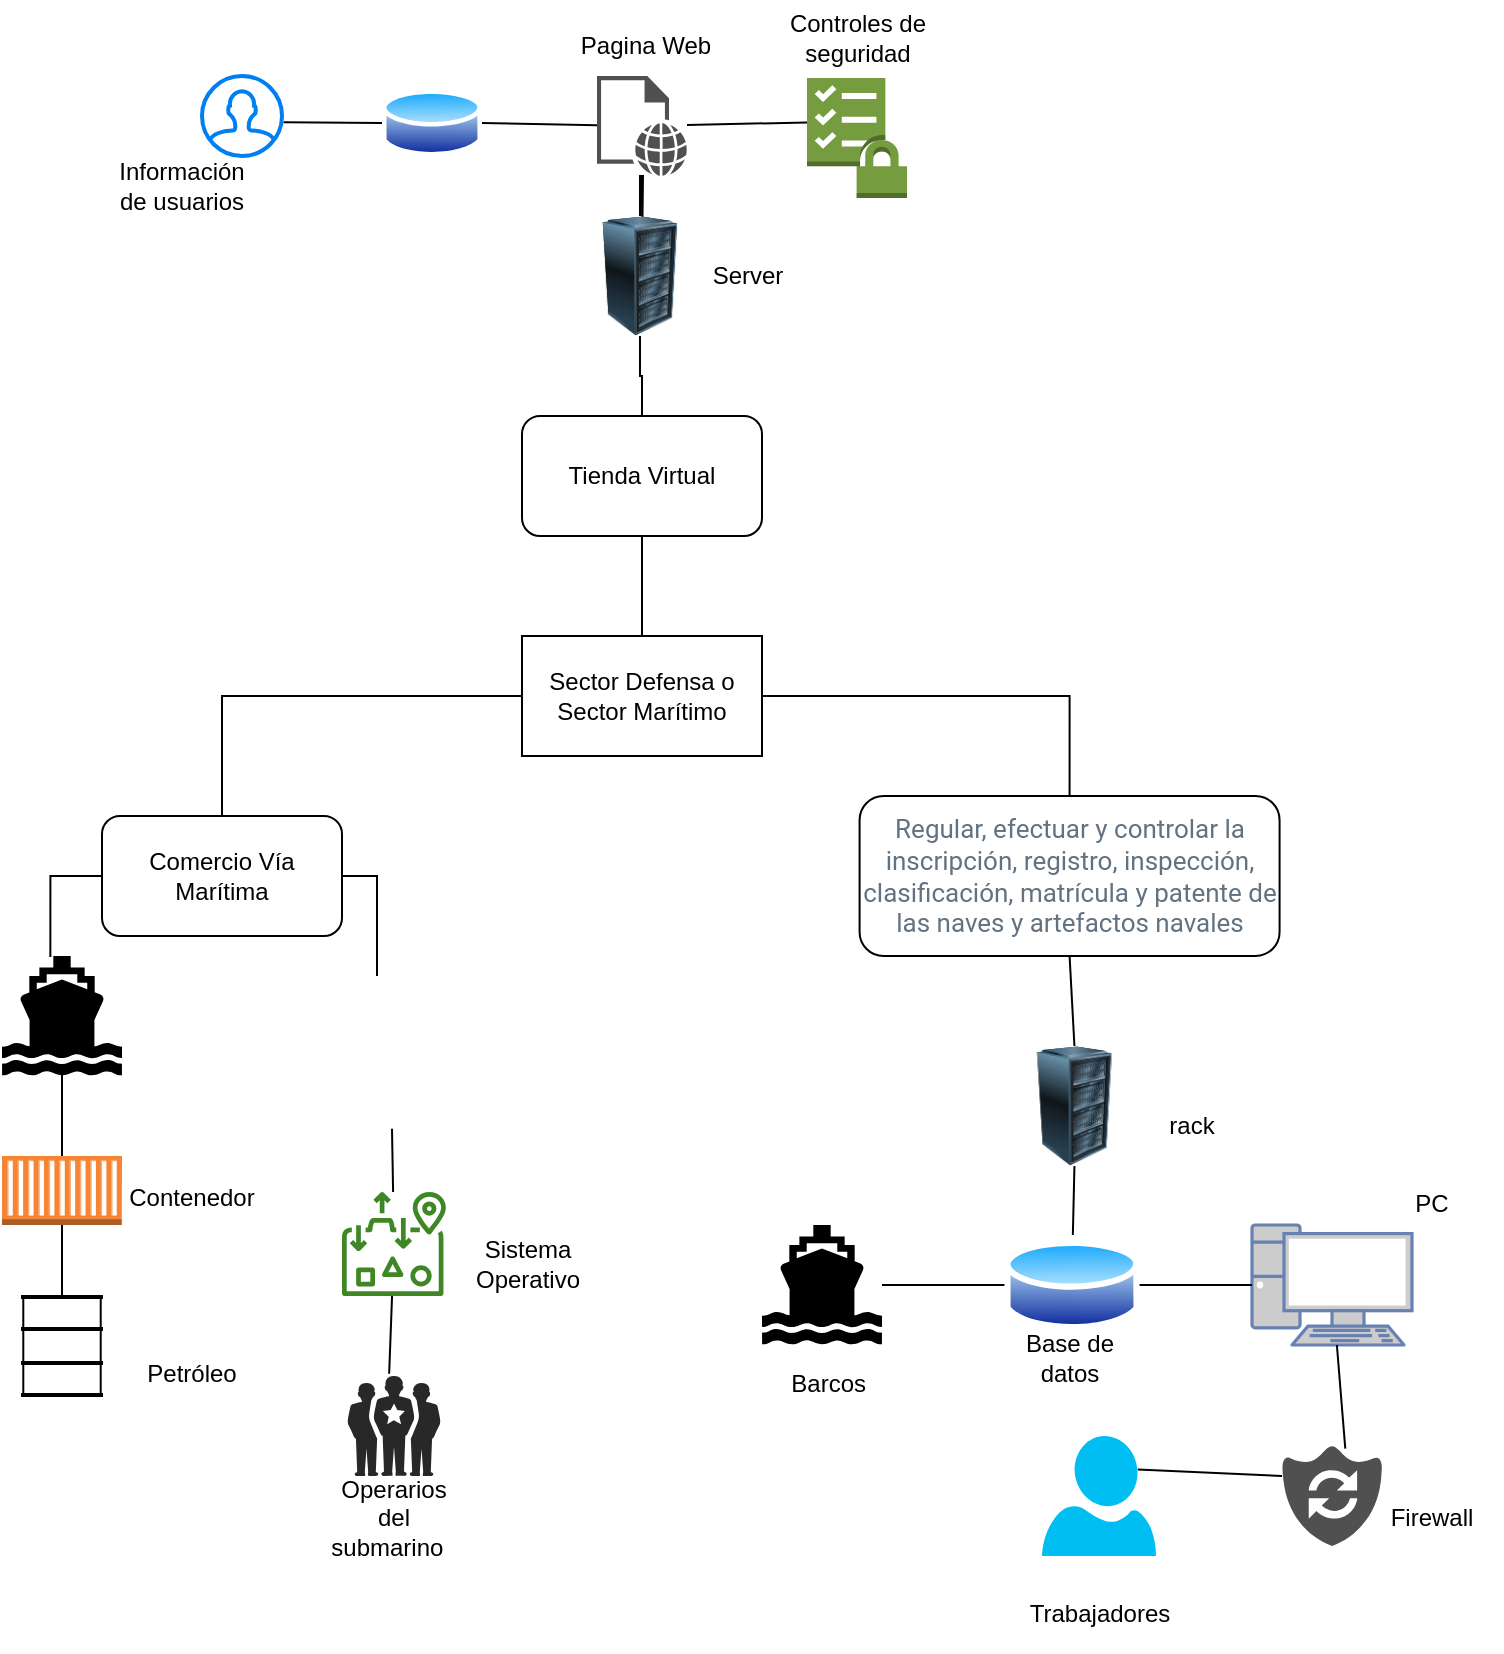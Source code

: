 <mxfile version="16.5.3" type="github">
  <diagram id="PGvmYQ8NYmotNaErMFmg" name="Página-1">
    <mxGraphModel dx="1385" dy="662" grid="1" gridSize="10" guides="1" tooltips="1" connect="1" arrows="1" fold="1" page="1" pageScale="1" pageWidth="827" pageHeight="1169" math="0" shadow="0">
      <root>
        <mxCell id="0" />
        <mxCell id="1" parent="0" />
        <mxCell id="6Dfd_NfQTtge2caoGxpt-2" value="Sector Defensa o Sector Marítimo" style="rounded=0;whiteSpace=wrap;html=1;" vertex="1" parent="1">
          <mxGeometry x="320" y="350" width="120" height="60" as="geometry" />
        </mxCell>
        <mxCell id="6Dfd_NfQTtge2caoGxpt-3" value="Comercio Vía Marítima" style="rounded=1;whiteSpace=wrap;html=1;" vertex="1" parent="1">
          <mxGeometry x="110" y="440" width="120" height="60" as="geometry" />
        </mxCell>
        <mxCell id="6Dfd_NfQTtge2caoGxpt-4" value="" style="shape=mxgraph.signs.transportation.ship_2;html=1;pointerEvents=1;fillColor=#000000;strokeColor=none;verticalLabelPosition=bottom;verticalAlign=top;align=center;" vertex="1" parent="1">
          <mxGeometry x="60" y="510" width="60" height="60" as="geometry" />
        </mxCell>
        <mxCell id="6Dfd_NfQTtge2caoGxpt-10" value="" style="outlineConnect=0;dashed=0;verticalLabelPosition=bottom;verticalAlign=top;align=center;html=1;shape=mxgraph.aws3.ec2_compute_container;fillColor=#F58534;gradientColor=none;" vertex="1" parent="1">
          <mxGeometry x="60" y="610" width="60" height="34.5" as="geometry" />
        </mxCell>
        <mxCell id="6Dfd_NfQTtge2caoGxpt-11" value="" style="shape=mxgraph.pid.vessels.barrel,_drum;html=1;pointerEvents=1;align=center;verticalLabelPosition=bottom;verticalAlign=top;dashed=0;" vertex="1" parent="1">
          <mxGeometry x="70" y="680" width="40" height="50" as="geometry" />
        </mxCell>
        <mxCell id="6Dfd_NfQTtge2caoGxpt-12" value="" style="shape=image;verticalLabelPosition=bottom;labelBackgroundColor=default;verticalAlign=top;aspect=fixed;imageAspect=0;image=https://cdn-icons-png.flaticon.com/512/89/89147.png;" vertex="1" parent="1">
          <mxGeometry x="210" y="520" width="75" height="75" as="geometry" />
        </mxCell>
        <mxCell id="6Dfd_NfQTtge2caoGxpt-13" value="" style="verticalLabelPosition=bottom;sketch=0;html=1;fillColor=#282828;strokeColor=none;verticalAlign=top;pointerEvents=1;align=center;shape=mxgraph.cisco_safe.people_places_things_icons.icon1;" vertex="1" parent="1">
          <mxGeometry x="232.75" y="720" width="46.5" height="50" as="geometry" />
        </mxCell>
        <mxCell id="6Dfd_NfQTtge2caoGxpt-14" value="" style="sketch=0;outlineConnect=0;fontColor=#232F3E;gradientColor=none;fillColor=#3F8624;strokeColor=none;dashed=0;verticalLabelPosition=bottom;verticalAlign=top;align=center;html=1;fontSize=12;fontStyle=0;aspect=fixed;pointerEvents=1;shape=mxgraph.aws4.elastic_file_system_one_zone;" vertex="1" parent="1">
          <mxGeometry x="230" y="628" width="52" height="52" as="geometry" />
        </mxCell>
        <mxCell id="6Dfd_NfQTtge2caoGxpt-15" value="&#xa;&#xa;&lt;span style=&quot;color: rgb(99, 114, 128); font-family: roboto, sans-serif; font-size: 13px; font-style: normal; font-weight: 400; letter-spacing: normal; text-align: left; text-indent: 0px; text-transform: none; word-spacing: 0px; background-color: rgb(255, 255, 255); display: inline; float: none;&quot;&gt;Regular, efectuar y controlar la inscripción, registro, inspección, clasificación, matrícula y patente de las naves y artefactos navales&lt;/span&gt;&#xa;&#xa;" style="rounded=1;whiteSpace=wrap;html=1;" vertex="1" parent="1">
          <mxGeometry x="488.79" y="430" width="210" height="80" as="geometry" />
        </mxCell>
        <mxCell id="6Dfd_NfQTtge2caoGxpt-16" value="" style="aspect=fixed;perimeter=ellipsePerimeter;html=1;align=center;shadow=0;dashed=0;spacingTop=3;image;image=img/lib/active_directory/database.svg;" vertex="1" parent="1">
          <mxGeometry x="561.22" y="649.5" width="67.57" height="50" as="geometry" />
        </mxCell>
        <mxCell id="6Dfd_NfQTtge2caoGxpt-17" value="" style="shape=mxgraph.signs.transportation.ship_2;html=1;pointerEvents=1;fillColor=#000000;strokeColor=none;verticalLabelPosition=bottom;verticalAlign=top;align=center;" vertex="1" parent="1">
          <mxGeometry x="440" y="644.5" width="60" height="60" as="geometry" />
        </mxCell>
        <mxCell id="6Dfd_NfQTtge2caoGxpt-18" value="" style="fontColor=#0066CC;verticalAlign=top;verticalLabelPosition=bottom;labelPosition=center;align=center;html=1;outlineConnect=0;fillColor=#CCCCCC;strokeColor=#6881B3;gradientColor=none;gradientDirection=north;strokeWidth=2;shape=mxgraph.networks.pc;" vertex="1" parent="1">
          <mxGeometry x="685" y="644.5" width="80" height="60" as="geometry" />
        </mxCell>
        <mxCell id="6Dfd_NfQTtge2caoGxpt-19" value="" style="verticalLabelPosition=bottom;html=1;verticalAlign=top;align=center;strokeColor=none;fillColor=#00BEF2;shape=mxgraph.azure.user;" vertex="1" parent="1">
          <mxGeometry x="580" y="750" width="57" height="60" as="geometry" />
        </mxCell>
        <mxCell id="6Dfd_NfQTtge2caoGxpt-20" value="" style="sketch=0;pointerEvents=1;shadow=0;dashed=0;html=1;strokeColor=none;labelPosition=center;verticalLabelPosition=bottom;verticalAlign=top;align=center;fillColor=#505050;shape=mxgraph.mscae.oms.system_update" vertex="1" parent="1">
          <mxGeometry x="700" y="755" width="50" height="50" as="geometry" />
        </mxCell>
        <mxCell id="6Dfd_NfQTtge2caoGxpt-22" value="" style="image;html=1;image=img/lib/clip_art/computers/Server_Rack_128x128.png" vertex="1" parent="1">
          <mxGeometry x="561.22" y="555" width="70" height="60" as="geometry" />
        </mxCell>
        <mxCell id="6Dfd_NfQTtge2caoGxpt-68" value="" style="edgeStyle=orthogonalEdgeStyle;rounded=0;orthogonalLoop=1;jettySize=auto;html=1;startArrow=none;" edge="1" parent="1" source="6Dfd_NfQTtge2caoGxpt-28">
          <mxGeometry relative="1" as="geometry">
            <mxPoint x="380" y="160" as="targetPoint" />
          </mxGeometry>
        </mxCell>
        <mxCell id="6Dfd_NfQTtge2caoGxpt-25" value="Tienda Virtual" style="rounded=1;whiteSpace=wrap;html=1;" vertex="1" parent="1">
          <mxGeometry x="320" y="240" width="120" height="60" as="geometry" />
        </mxCell>
        <mxCell id="6Dfd_NfQTtge2caoGxpt-29" value="" style="sketch=0;pointerEvents=1;shadow=0;dashed=0;html=1;strokeColor=none;fillColor=#505050;labelPosition=center;verticalLabelPosition=bottom;verticalAlign=top;outlineConnect=0;align=center;shape=mxgraph.office.concepts.web_page;" vertex="1" parent="1">
          <mxGeometry x="357.5" y="70" width="45" height="50" as="geometry" />
        </mxCell>
        <mxCell id="6Dfd_NfQTtge2caoGxpt-30" value="" style="outlineConnect=0;dashed=0;verticalLabelPosition=bottom;verticalAlign=top;align=center;html=1;shape=mxgraph.aws3.checklist_security;fillColor=#759C3E;gradientColor=none;" vertex="1" parent="1">
          <mxGeometry x="462.5" y="71" width="50" height="60" as="geometry" />
        </mxCell>
        <mxCell id="6Dfd_NfQTtge2caoGxpt-31" value="" style="aspect=fixed;perimeter=ellipsePerimeter;html=1;align=center;shadow=0;dashed=0;spacingTop=3;image;image=img/lib/active_directory/database.svg;" vertex="1" parent="1">
          <mxGeometry x="250" y="75" width="50" height="37" as="geometry" />
        </mxCell>
        <mxCell id="6Dfd_NfQTtge2caoGxpt-32" value="" style="html=1;verticalLabelPosition=bottom;align=center;labelBackgroundColor=#ffffff;verticalAlign=top;strokeWidth=2;strokeColor=#0080F0;shadow=0;dashed=0;shape=mxgraph.ios7.icons.user;" vertex="1" parent="1">
          <mxGeometry x="160" y="70" width="40" height="40" as="geometry" />
        </mxCell>
        <mxCell id="6Dfd_NfQTtge2caoGxpt-34" value="" style="endArrow=none;html=1;rounded=0;edgeStyle=orthogonalEdgeStyle;exitX=0.403;exitY=0.008;exitDx=0;exitDy=0;exitPerimeter=0;entryX=0;entryY=0.5;entryDx=0;entryDy=0;" edge="1" parent="1" source="6Dfd_NfQTtge2caoGxpt-4" target="6Dfd_NfQTtge2caoGxpt-3">
          <mxGeometry width="50" height="50" relative="1" as="geometry">
            <mxPoint x="80" y="380" as="sourcePoint" />
            <mxPoint x="100" y="460" as="targetPoint" />
          </mxGeometry>
        </mxCell>
        <mxCell id="6Dfd_NfQTtge2caoGxpt-36" value="" style="endArrow=none;html=1;rounded=0;entryX=0.5;entryY=0.911;entryDx=0;entryDy=0;entryPerimeter=0;" edge="1" parent="1" source="6Dfd_NfQTtge2caoGxpt-10" target="6Dfd_NfQTtge2caoGxpt-4">
          <mxGeometry width="50" height="50" relative="1" as="geometry">
            <mxPoint x="20" y="570" as="sourcePoint" />
            <mxPoint x="70" y="520" as="targetPoint" />
          </mxGeometry>
        </mxCell>
        <mxCell id="6Dfd_NfQTtge2caoGxpt-37" value="" style="endArrow=none;html=1;rounded=0;entryX=0.5;entryY=0;entryDx=0;entryDy=0;entryPerimeter=0;exitX=0.5;exitY=1;exitDx=0;exitDy=0;exitPerimeter=0;" edge="1" parent="1" source="6Dfd_NfQTtge2caoGxpt-10" target="6Dfd_NfQTtge2caoGxpt-11">
          <mxGeometry width="50" height="50" relative="1" as="geometry">
            <mxPoint x="100" y="620" as="sourcePoint" />
            <mxPoint x="100" y="574.66" as="targetPoint" />
          </mxGeometry>
        </mxCell>
        <mxCell id="6Dfd_NfQTtge2caoGxpt-38" value="" style="endArrow=none;html=1;rounded=0;edgeStyle=orthogonalEdgeStyle;entryX=1;entryY=0.5;entryDx=0;entryDy=0;" edge="1" parent="1" source="6Dfd_NfQTtge2caoGxpt-12" target="6Dfd_NfQTtge2caoGxpt-3">
          <mxGeometry width="50" height="50" relative="1" as="geometry">
            <mxPoint x="100" y="620" as="sourcePoint" />
            <mxPoint x="180" y="550" as="targetPoint" />
          </mxGeometry>
        </mxCell>
        <mxCell id="6Dfd_NfQTtge2caoGxpt-39" value="" style="endArrow=none;html=1;rounded=0;entryX=0.6;entryY=1.018;entryDx=0;entryDy=0;entryPerimeter=0;" edge="1" parent="1" source="6Dfd_NfQTtge2caoGxpt-14" target="6Dfd_NfQTtge2caoGxpt-12">
          <mxGeometry width="50" height="50" relative="1" as="geometry">
            <mxPoint x="100" y="620" as="sourcePoint" />
            <mxPoint x="100" y="574.66" as="targetPoint" />
          </mxGeometry>
        </mxCell>
        <mxCell id="6Dfd_NfQTtge2caoGxpt-40" value="" style="endArrow=none;html=1;rounded=0;entryX=0.448;entryY=-0.023;entryDx=0;entryDy=0;entryPerimeter=0;" edge="1" parent="1" source="6Dfd_NfQTtge2caoGxpt-14" target="6Dfd_NfQTtge2caoGxpt-13">
          <mxGeometry width="50" height="50" relative="1" as="geometry">
            <mxPoint x="260" y="700" as="sourcePoint" />
            <mxPoint x="100" y="690" as="targetPoint" />
          </mxGeometry>
        </mxCell>
        <mxCell id="6Dfd_NfQTtge2caoGxpt-41" value="rack" style="text;html=1;strokeColor=none;fillColor=none;align=center;verticalAlign=middle;whiteSpace=wrap;rounded=0;" vertex="1" parent="1">
          <mxGeometry x="625" y="580" width="60" height="30" as="geometry" />
        </mxCell>
        <mxCell id="6Dfd_NfQTtge2caoGxpt-43" value="Server" style="text;html=1;strokeColor=none;fillColor=none;align=center;verticalAlign=middle;whiteSpace=wrap;rounded=0;" vertex="1" parent="1">
          <mxGeometry x="402.5" y="155" width="60" height="30" as="geometry" />
        </mxCell>
        <mxCell id="6Dfd_NfQTtge2caoGxpt-44" value="Pagina Web" style="text;html=1;strokeColor=none;fillColor=none;align=center;verticalAlign=middle;whiteSpace=wrap;rounded=0;" vertex="1" parent="1">
          <mxGeometry x="342.5" y="40" width="77.5" height="30" as="geometry" />
        </mxCell>
        <mxCell id="6Dfd_NfQTtge2caoGxpt-45" value="Controles de seguridad" style="text;html=1;strokeColor=none;fillColor=none;align=center;verticalAlign=middle;whiteSpace=wrap;rounded=0;" vertex="1" parent="1">
          <mxGeometry x="432.5" y="32" width="110" height="38" as="geometry" />
        </mxCell>
        <mxCell id="6Dfd_NfQTtge2caoGxpt-46" value="Sistema Operativo" style="text;html=1;strokeColor=none;fillColor=none;align=center;verticalAlign=middle;whiteSpace=wrap;rounded=0;" vertex="1" parent="1">
          <mxGeometry x="287.5" y="644.5" width="70" height="38" as="geometry" />
        </mxCell>
        <mxCell id="6Dfd_NfQTtge2caoGxpt-47" value="Contenedor" style="text;html=1;strokeColor=none;fillColor=none;align=center;verticalAlign=middle;whiteSpace=wrap;rounded=0;" vertex="1" parent="1">
          <mxGeometry x="120" y="611.5" width="70" height="38" as="geometry" />
        </mxCell>
        <mxCell id="6Dfd_NfQTtge2caoGxpt-48" value="Petróleo" style="text;html=1;strokeColor=none;fillColor=none;align=center;verticalAlign=middle;whiteSpace=wrap;rounded=0;" vertex="1" parent="1">
          <mxGeometry x="120" y="699.5" width="70" height="38" as="geometry" />
        </mxCell>
        <mxCell id="6Dfd_NfQTtge2caoGxpt-49" value="Firewall" style="text;html=1;strokeColor=none;fillColor=none;align=center;verticalAlign=middle;whiteSpace=wrap;rounded=0;" vertex="1" parent="1">
          <mxGeometry x="740" y="772" width="70" height="38" as="geometry" />
        </mxCell>
        <mxCell id="6Dfd_NfQTtge2caoGxpt-50" value="" style="endArrow=none;html=1;rounded=0;entryX=0.5;entryY=1;entryDx=0;entryDy=0;exitX=0.5;exitY=0;exitDx=0;exitDy=0;" edge="1" parent="1" source="6Dfd_NfQTtge2caoGxpt-22" target="6Dfd_NfQTtge2caoGxpt-15">
          <mxGeometry width="50" height="50" relative="1" as="geometry">
            <mxPoint x="265.55" y="638.051" as="sourcePoint" />
            <mxPoint x="265" y="606.35" as="targetPoint" />
          </mxGeometry>
        </mxCell>
        <mxCell id="6Dfd_NfQTtge2caoGxpt-53" value="" style="endArrow=none;html=1;rounded=0;entryX=0.5;entryY=1;entryDx=0;entryDy=0;" edge="1" parent="1" source="6Dfd_NfQTtge2caoGxpt-16" target="6Dfd_NfQTtge2caoGxpt-22">
          <mxGeometry width="50" height="50" relative="1" as="geometry">
            <mxPoint x="265.55" y="638.051" as="sourcePoint" />
            <mxPoint x="265" y="606.35" as="targetPoint" />
          </mxGeometry>
        </mxCell>
        <mxCell id="6Dfd_NfQTtge2caoGxpt-57" value="" style="endArrow=none;html=1;rounded=0;entryX=0;entryY=0.5;entryDx=0;entryDy=0;entryPerimeter=0;exitX=1;exitY=0.5;exitDx=0;exitDy=0;" edge="1" parent="1" source="6Dfd_NfQTtge2caoGxpt-16" target="6Dfd_NfQTtge2caoGxpt-18">
          <mxGeometry width="50" height="50" relative="1" as="geometry">
            <mxPoint x="605.357" y="659.501" as="sourcePoint" />
            <mxPoint x="606.22" y="625" as="targetPoint" />
          </mxGeometry>
        </mxCell>
        <mxCell id="6Dfd_NfQTtge2caoGxpt-58" value="" style="endArrow=none;html=1;rounded=0;" edge="1" parent="1" source="6Dfd_NfQTtge2caoGxpt-17" target="6Dfd_NfQTtge2caoGxpt-16">
          <mxGeometry width="50" height="50" relative="1" as="geometry">
            <mxPoint x="638.79" y="684.5" as="sourcePoint" />
            <mxPoint x="695" y="684.5" as="targetPoint" />
          </mxGeometry>
        </mxCell>
        <mxCell id="6Dfd_NfQTtge2caoGxpt-60" value="" style="endArrow=none;html=1;rounded=0;exitX=0.633;exitY=0.027;exitDx=0;exitDy=0;exitPerimeter=0;" edge="1" parent="1" source="6Dfd_NfQTtge2caoGxpt-20" target="6Dfd_NfQTtge2caoGxpt-18">
          <mxGeometry width="50" height="50" relative="1" as="geometry">
            <mxPoint x="605.357" y="659.501" as="sourcePoint" />
            <mxPoint x="606.22" y="625" as="targetPoint" />
          </mxGeometry>
        </mxCell>
        <mxCell id="6Dfd_NfQTtge2caoGxpt-61" value="" style="endArrow=none;html=1;rounded=0;entryX=0;entryY=0.3;entryDx=0;entryDy=0;entryPerimeter=0;exitX=0.84;exitY=0.28;exitDx=0;exitDy=0;exitPerimeter=0;" edge="1" parent="1" source="6Dfd_NfQTtge2caoGxpt-19" target="6Dfd_NfQTtge2caoGxpt-20">
          <mxGeometry width="50" height="50" relative="1" as="geometry">
            <mxPoint x="510" y="684.5" as="sourcePoint" />
            <mxPoint x="571.22" y="684.5" as="targetPoint" />
          </mxGeometry>
        </mxCell>
        <mxCell id="6Dfd_NfQTtge2caoGxpt-62" value="" style="endArrow=none;html=1;rounded=0;edgeStyle=orthogonalEdgeStyle;entryX=0;entryY=0.5;entryDx=0;entryDy=0;exitX=0.5;exitY=0;exitDx=0;exitDy=0;" edge="1" parent="1" source="6Dfd_NfQTtge2caoGxpt-3" target="6Dfd_NfQTtge2caoGxpt-2">
          <mxGeometry width="50" height="50" relative="1" as="geometry">
            <mxPoint x="257.5" y="530" as="sourcePoint" />
            <mxPoint x="240" y="480" as="targetPoint" />
          </mxGeometry>
        </mxCell>
        <mxCell id="6Dfd_NfQTtge2caoGxpt-63" value="" style="endArrow=none;html=1;rounded=0;edgeStyle=orthogonalEdgeStyle;entryX=1;entryY=0.5;entryDx=0;entryDy=0;exitX=0.5;exitY=0;exitDx=0;exitDy=0;" edge="1" parent="1" source="6Dfd_NfQTtge2caoGxpt-15" target="6Dfd_NfQTtge2caoGxpt-2">
          <mxGeometry width="50" height="50" relative="1" as="geometry">
            <mxPoint x="180" y="450" as="sourcePoint" />
            <mxPoint x="330" y="390" as="targetPoint" />
          </mxGeometry>
        </mxCell>
        <mxCell id="6Dfd_NfQTtge2caoGxpt-64" value="" style="endArrow=none;html=1;rounded=0;entryX=0.5;entryY=1;entryDx=0;entryDy=0;" edge="1" parent="1" source="6Dfd_NfQTtge2caoGxpt-2" target="6Dfd_NfQTtge2caoGxpt-25">
          <mxGeometry width="50" height="50" relative="1" as="geometry">
            <mxPoint x="100" y="620" as="sourcePoint" />
            <mxPoint x="100" y="574.66" as="targetPoint" />
          </mxGeometry>
        </mxCell>
        <mxCell id="6Dfd_NfQTtge2caoGxpt-69" value="" style="endArrow=none;html=1;rounded=0;" edge="1" parent="1" source="6Dfd_NfQTtge2caoGxpt-28" target="6Dfd_NfQTtge2caoGxpt-29">
          <mxGeometry width="50" height="50" relative="1" as="geometry">
            <mxPoint x="390" y="250.0" as="sourcePoint" />
            <mxPoint x="390" y="210.0" as="targetPoint" />
          </mxGeometry>
        </mxCell>
        <mxCell id="6Dfd_NfQTtge2caoGxpt-70" value="" style="endArrow=none;html=1;rounded=0;exitX=0;exitY=0.37;exitDx=0;exitDy=0;exitPerimeter=0;" edge="1" parent="1" source="6Dfd_NfQTtge2caoGxpt-30" target="6Dfd_NfQTtge2caoGxpt-29">
          <mxGeometry width="50" height="50" relative="1" as="geometry">
            <mxPoint x="390" y="250.0" as="sourcePoint" />
            <mxPoint x="390" y="210.0" as="targetPoint" />
          </mxGeometry>
        </mxCell>
        <mxCell id="6Dfd_NfQTtge2caoGxpt-71" value="" style="endArrow=none;html=1;rounded=0;entryX=1;entryY=0.5;entryDx=0;entryDy=0;" edge="1" parent="1" source="6Dfd_NfQTtge2caoGxpt-29" target="6Dfd_NfQTtge2caoGxpt-31">
          <mxGeometry width="50" height="50" relative="1" as="geometry">
            <mxPoint x="455" y="102.2" as="sourcePoint" />
            <mxPoint x="412.5" y="104.031" as="targetPoint" />
          </mxGeometry>
        </mxCell>
        <mxCell id="6Dfd_NfQTtge2caoGxpt-72" value="" style="endArrow=none;html=1;rounded=0;entryX=1.021;entryY=0.579;entryDx=0;entryDy=0;entryPerimeter=0;exitX=0;exitY=0.5;exitDx=0;exitDy=0;" edge="1" parent="1" source="6Dfd_NfQTtge2caoGxpt-31" target="6Dfd_NfQTtge2caoGxpt-32">
          <mxGeometry width="50" height="50" relative="1" as="geometry">
            <mxPoint x="270" y="102" as="sourcePoint" />
            <mxPoint x="270" y="160" as="targetPoint" />
          </mxGeometry>
        </mxCell>
        <mxCell id="6Dfd_NfQTtge2caoGxpt-73" value="Información de usuarios" style="text;html=1;strokeColor=none;fillColor=none;align=center;verticalAlign=middle;whiteSpace=wrap;rounded=0;" vertex="1" parent="1">
          <mxGeometry x="120" y="110" width="60" height="30" as="geometry" />
        </mxCell>
        <mxCell id="6Dfd_NfQTtge2caoGxpt-28" value="" style="image;html=1;image=img/lib/clip_art/computers/Server_Rack_128x128.png" vertex="1" parent="1">
          <mxGeometry x="344" y="140" width="70" height="60" as="geometry" />
        </mxCell>
        <mxCell id="6Dfd_NfQTtge2caoGxpt-75" value="" style="edgeStyle=orthogonalEdgeStyle;rounded=0;orthogonalLoop=1;jettySize=auto;html=1;endArrow=none;" edge="1" parent="1" source="6Dfd_NfQTtge2caoGxpt-25" target="6Dfd_NfQTtge2caoGxpt-28">
          <mxGeometry relative="1" as="geometry">
            <mxPoint x="380" y="240.0" as="sourcePoint" />
            <mxPoint x="380" y="160" as="targetPoint" />
          </mxGeometry>
        </mxCell>
        <mxCell id="6Dfd_NfQTtge2caoGxpt-76" value="Barcos&amp;nbsp;" style="text;html=1;strokeColor=none;fillColor=none;align=center;verticalAlign=middle;whiteSpace=wrap;rounded=0;" vertex="1" parent="1">
          <mxGeometry x="440" y="704.5" width="70" height="38" as="geometry" />
        </mxCell>
        <mxCell id="6Dfd_NfQTtge2caoGxpt-77" value="Base de datos" style="text;html=1;strokeColor=none;fillColor=none;align=center;verticalAlign=middle;whiteSpace=wrap;rounded=0;" vertex="1" parent="1">
          <mxGeometry x="558.79" y="692" width="70" height="38" as="geometry" />
        </mxCell>
        <mxCell id="6Dfd_NfQTtge2caoGxpt-78" value="PC" style="text;html=1;strokeColor=none;fillColor=none;align=center;verticalAlign=middle;whiteSpace=wrap;rounded=0;" vertex="1" parent="1">
          <mxGeometry x="740" y="615" width="70" height="38" as="geometry" />
        </mxCell>
        <mxCell id="6Dfd_NfQTtge2caoGxpt-79" value="Operarios del submarino&amp;nbsp;&amp;nbsp;" style="text;html=1;strokeColor=none;fillColor=none;align=center;verticalAlign=middle;whiteSpace=wrap;rounded=0;" vertex="1" parent="1">
          <mxGeometry x="221" y="772" width="70" height="38" as="geometry" />
        </mxCell>
        <mxCell id="6Dfd_NfQTtge2caoGxpt-80" value="Trabajadores" style="text;html=1;strokeColor=none;fillColor=none;align=center;verticalAlign=middle;whiteSpace=wrap;rounded=0;" vertex="1" parent="1">
          <mxGeometry x="573.5" y="820" width="70" height="38" as="geometry" />
        </mxCell>
      </root>
    </mxGraphModel>
  </diagram>
</mxfile>
